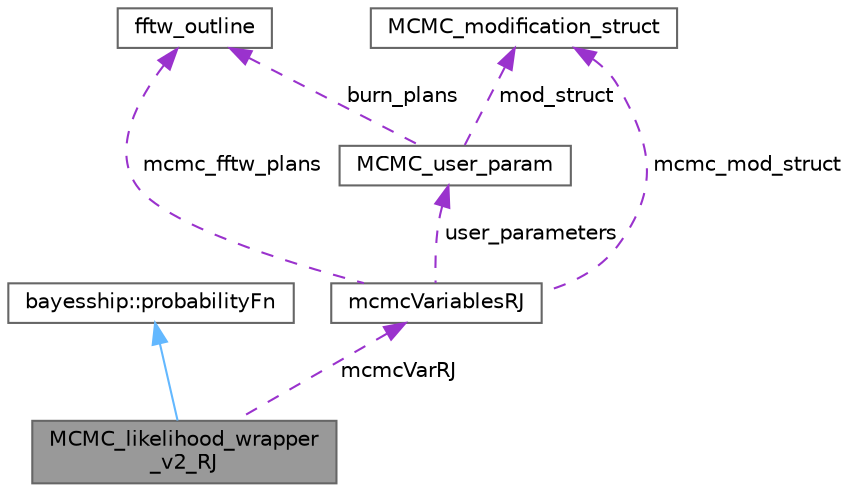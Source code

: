 digraph "MCMC_likelihood_wrapper_v2_RJ"
{
 // LATEX_PDF_SIZE
  bgcolor="transparent";
  edge [fontname=Helvetica,fontsize=10,labelfontname=Helvetica,labelfontsize=10];
  node [fontname=Helvetica,fontsize=10,shape=box,height=0.2,width=0.4];
  Node1 [label="MCMC_likelihood_wrapper\l_v2_RJ",height=0.2,width=0.4,color="gray40", fillcolor="grey60", style="filled", fontcolor="black",tooltip=" "];
  Node2 -> Node1 [dir="back",color="steelblue1",style="solid"];
  Node2 [label="bayesship::probabilityFn",height=0.2,width=0.4,color="gray40", fillcolor="white", style="filled",tooltip=" "];
  Node3 -> Node1 [dir="back",color="darkorchid3",style="dashed",label=" mcmcVarRJ" ];
  Node3 [label="mcmcVariablesRJ",height=0.2,width=0.4,color="gray40", fillcolor="white", style="filled",URL="$structmcmcVariablesRJ.html",tooltip=" "];
  Node4 -> Node3 [dir="back",color="darkorchid3",style="dashed",label=" mcmc_fftw_plans" ];
  Node4 [label="fftw_outline",height=0.2,width=0.4,color="gray40", fillcolor="white", style="filled",URL="$structfftw__outline.html",tooltip=" "];
  Node5 -> Node3 [dir="back",color="darkorchid3",style="dashed",label=" mcmc_mod_struct" ];
  Node5 [label="MCMC_modification_struct",height=0.2,width=0.4,color="gray40", fillcolor="white", style="filled",URL="$structMCMC__modification__struct.html",tooltip=" "];
  Node6 -> Node3 [dir="back",color="darkorchid3",style="dashed",label=" user_parameters" ];
  Node6 [label="MCMC_user_param",height=0.2,width=0.4,color="gray40", fillcolor="white", style="filled",URL="$structMCMC__user__param.html",tooltip=" "];
  Node4 -> Node6 [dir="back",color="darkorchid3",style="dashed",label=" burn_plans" ];
  Node5 -> Node6 [dir="back",color="darkorchid3",style="dashed",label=" mod_struct" ];
}
